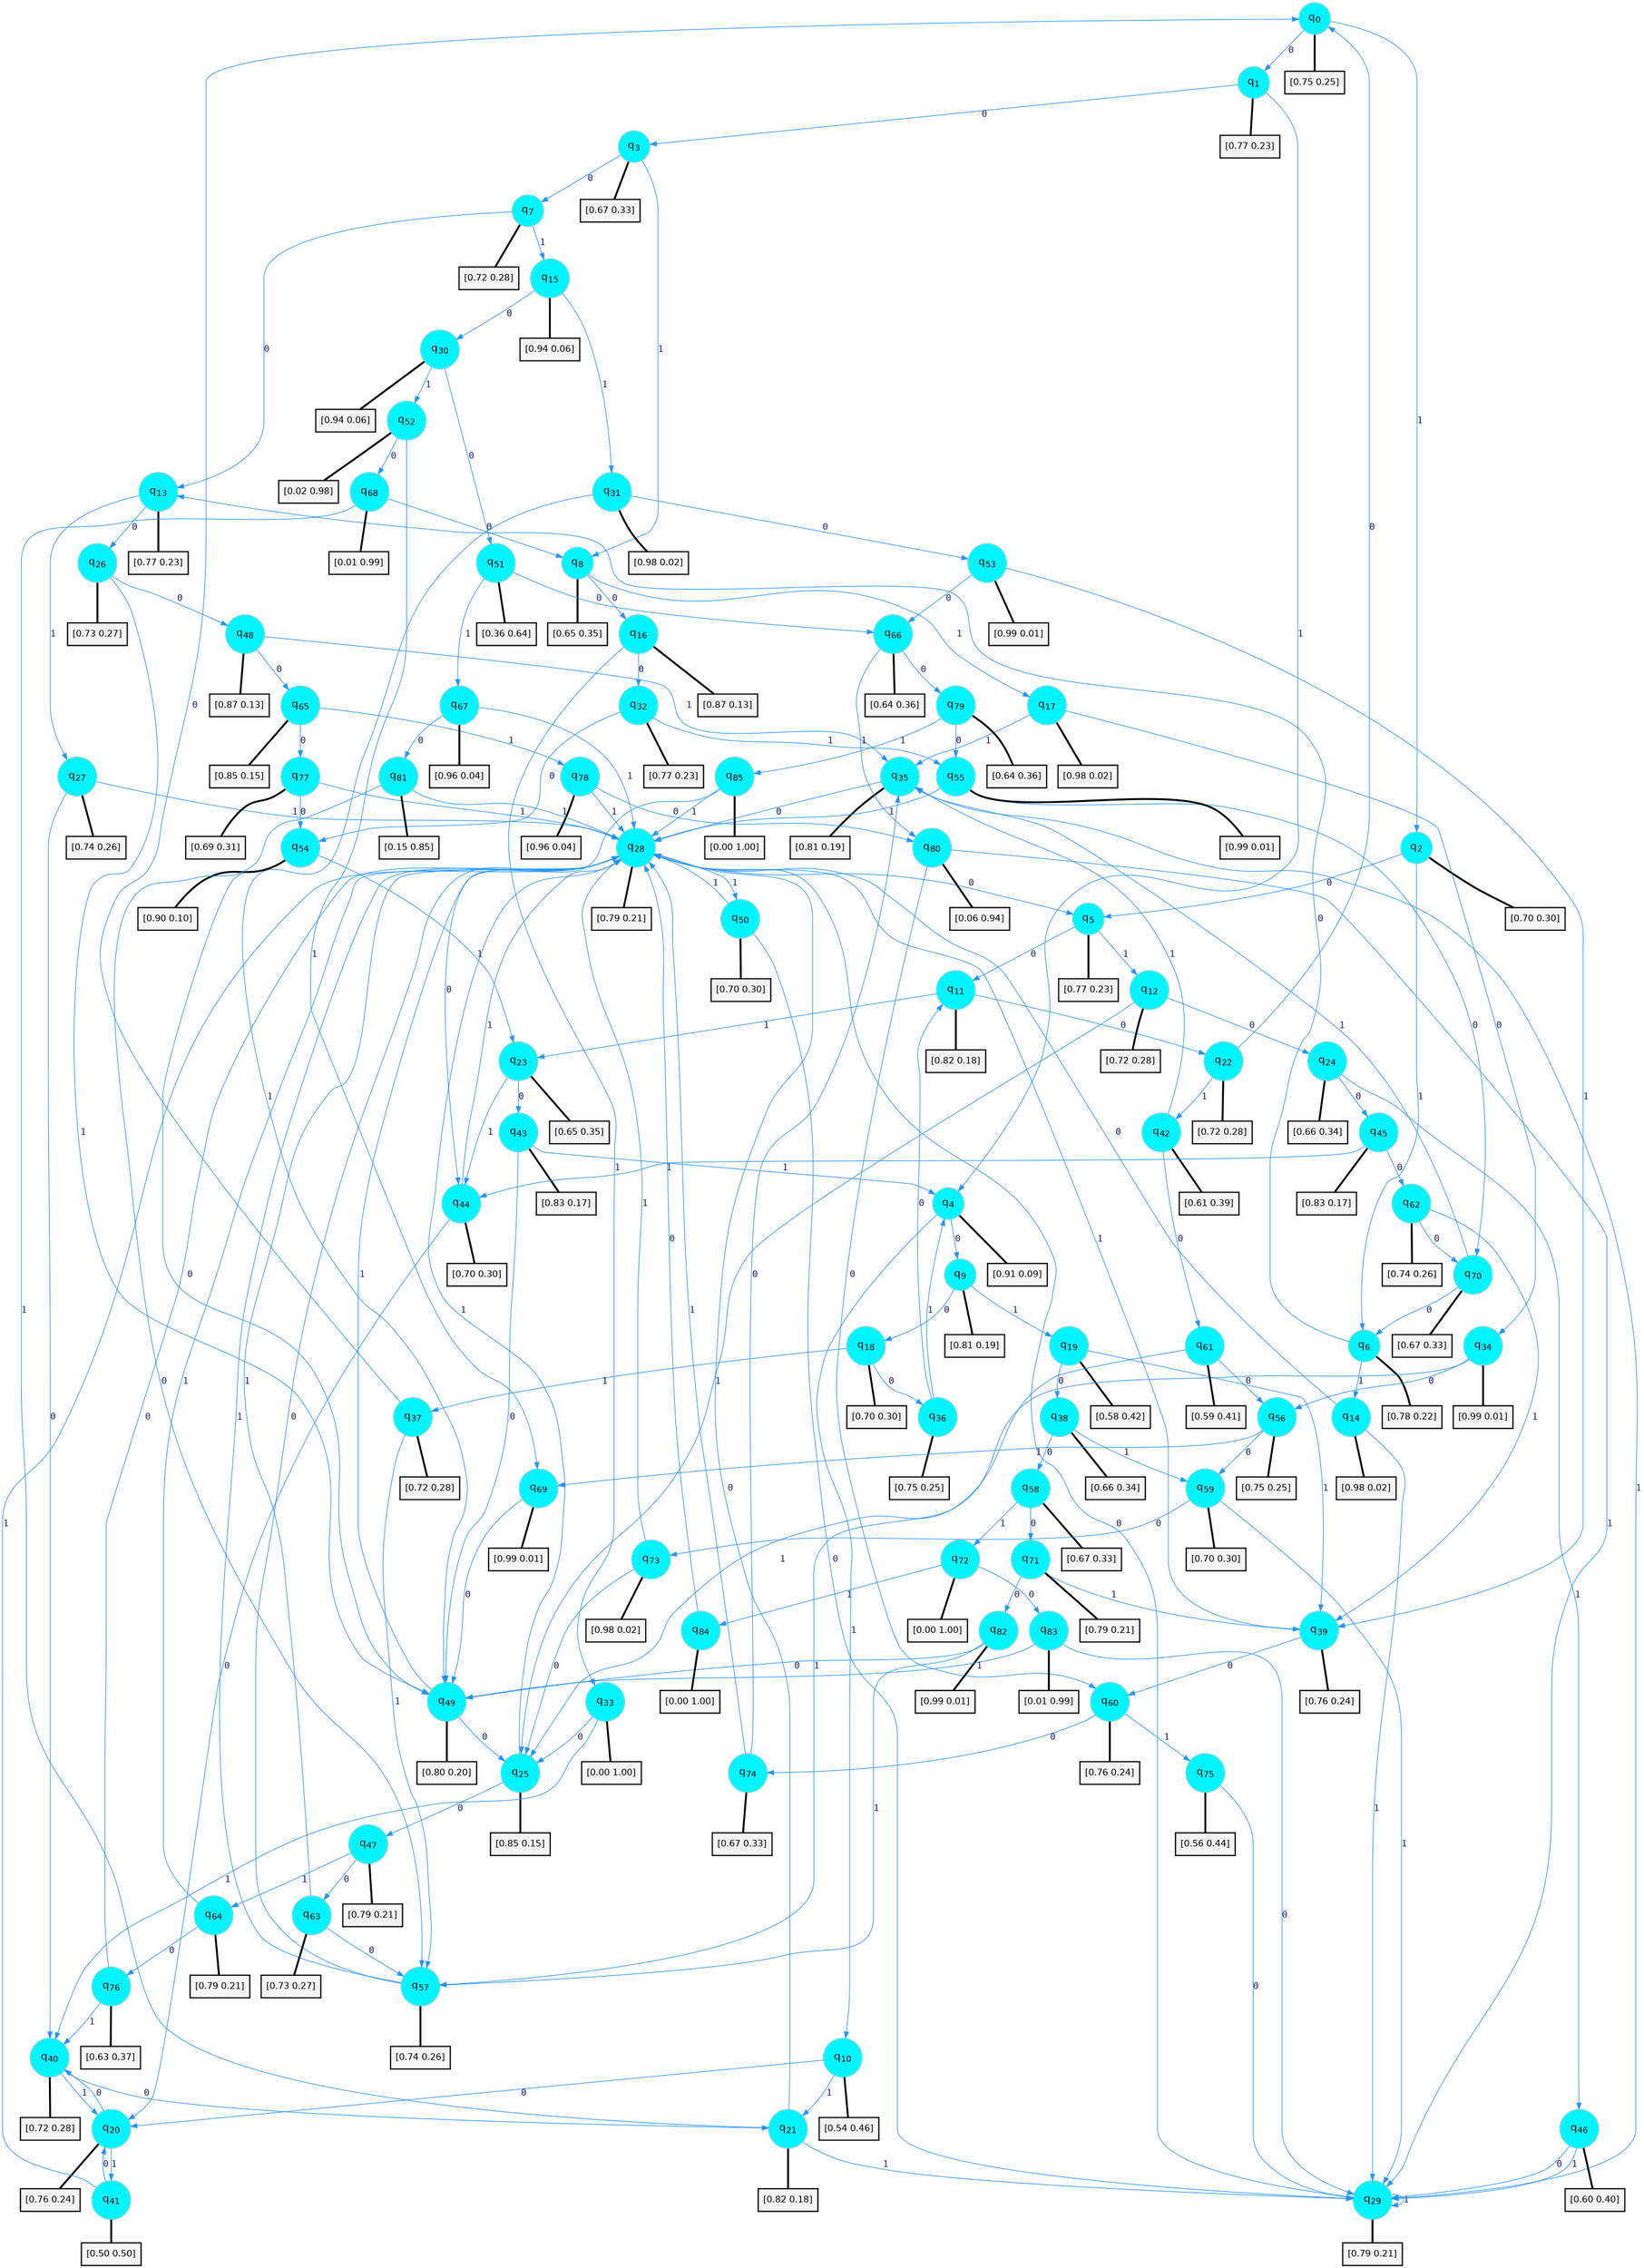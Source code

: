digraph G {
graph [
bgcolor=transparent, dpi=300, rankdir=TD, size="40,25"];
node [
color=gray, fillcolor=turquoise1, fontcolor=black, fontname=Helvetica, fontsize=16, fontweight=bold, shape=circle, style=filled];
edge [
arrowsize=1, color=dodgerblue1, fontcolor=midnightblue, fontname=courier, fontweight=bold, penwidth=1, style=solid, weight=20];
0[label=<q<SUB>0</SUB>>];
1[label=<q<SUB>1</SUB>>];
2[label=<q<SUB>2</SUB>>];
3[label=<q<SUB>3</SUB>>];
4[label=<q<SUB>4</SUB>>];
5[label=<q<SUB>5</SUB>>];
6[label=<q<SUB>6</SUB>>];
7[label=<q<SUB>7</SUB>>];
8[label=<q<SUB>8</SUB>>];
9[label=<q<SUB>9</SUB>>];
10[label=<q<SUB>10</SUB>>];
11[label=<q<SUB>11</SUB>>];
12[label=<q<SUB>12</SUB>>];
13[label=<q<SUB>13</SUB>>];
14[label=<q<SUB>14</SUB>>];
15[label=<q<SUB>15</SUB>>];
16[label=<q<SUB>16</SUB>>];
17[label=<q<SUB>17</SUB>>];
18[label=<q<SUB>18</SUB>>];
19[label=<q<SUB>19</SUB>>];
20[label=<q<SUB>20</SUB>>];
21[label=<q<SUB>21</SUB>>];
22[label=<q<SUB>22</SUB>>];
23[label=<q<SUB>23</SUB>>];
24[label=<q<SUB>24</SUB>>];
25[label=<q<SUB>25</SUB>>];
26[label=<q<SUB>26</SUB>>];
27[label=<q<SUB>27</SUB>>];
28[label=<q<SUB>28</SUB>>];
29[label=<q<SUB>29</SUB>>];
30[label=<q<SUB>30</SUB>>];
31[label=<q<SUB>31</SUB>>];
32[label=<q<SUB>32</SUB>>];
33[label=<q<SUB>33</SUB>>];
34[label=<q<SUB>34</SUB>>];
35[label=<q<SUB>35</SUB>>];
36[label=<q<SUB>36</SUB>>];
37[label=<q<SUB>37</SUB>>];
38[label=<q<SUB>38</SUB>>];
39[label=<q<SUB>39</SUB>>];
40[label=<q<SUB>40</SUB>>];
41[label=<q<SUB>41</SUB>>];
42[label=<q<SUB>42</SUB>>];
43[label=<q<SUB>43</SUB>>];
44[label=<q<SUB>44</SUB>>];
45[label=<q<SUB>45</SUB>>];
46[label=<q<SUB>46</SUB>>];
47[label=<q<SUB>47</SUB>>];
48[label=<q<SUB>48</SUB>>];
49[label=<q<SUB>49</SUB>>];
50[label=<q<SUB>50</SUB>>];
51[label=<q<SUB>51</SUB>>];
52[label=<q<SUB>52</SUB>>];
53[label=<q<SUB>53</SUB>>];
54[label=<q<SUB>54</SUB>>];
55[label=<q<SUB>55</SUB>>];
56[label=<q<SUB>56</SUB>>];
57[label=<q<SUB>57</SUB>>];
58[label=<q<SUB>58</SUB>>];
59[label=<q<SUB>59</SUB>>];
60[label=<q<SUB>60</SUB>>];
61[label=<q<SUB>61</SUB>>];
62[label=<q<SUB>62</SUB>>];
63[label=<q<SUB>63</SUB>>];
64[label=<q<SUB>64</SUB>>];
65[label=<q<SUB>65</SUB>>];
66[label=<q<SUB>66</SUB>>];
67[label=<q<SUB>67</SUB>>];
68[label=<q<SUB>68</SUB>>];
69[label=<q<SUB>69</SUB>>];
70[label=<q<SUB>70</SUB>>];
71[label=<q<SUB>71</SUB>>];
72[label=<q<SUB>72</SUB>>];
73[label=<q<SUB>73</SUB>>];
74[label=<q<SUB>74</SUB>>];
75[label=<q<SUB>75</SUB>>];
76[label=<q<SUB>76</SUB>>];
77[label=<q<SUB>77</SUB>>];
78[label=<q<SUB>78</SUB>>];
79[label=<q<SUB>79</SUB>>];
80[label=<q<SUB>80</SUB>>];
81[label=<q<SUB>81</SUB>>];
82[label=<q<SUB>82</SUB>>];
83[label=<q<SUB>83</SUB>>];
84[label=<q<SUB>84</SUB>>];
85[label=<q<SUB>85</SUB>>];
86[label="[0.75 0.25]", shape=box,fontcolor=black, fontname=Helvetica, fontsize=14, penwidth=2, fillcolor=whitesmoke,color=black];
87[label="[0.77 0.23]", shape=box,fontcolor=black, fontname=Helvetica, fontsize=14, penwidth=2, fillcolor=whitesmoke,color=black];
88[label="[0.70 0.30]", shape=box,fontcolor=black, fontname=Helvetica, fontsize=14, penwidth=2, fillcolor=whitesmoke,color=black];
89[label="[0.67 0.33]", shape=box,fontcolor=black, fontname=Helvetica, fontsize=14, penwidth=2, fillcolor=whitesmoke,color=black];
90[label="[0.91 0.09]", shape=box,fontcolor=black, fontname=Helvetica, fontsize=14, penwidth=2, fillcolor=whitesmoke,color=black];
91[label="[0.77 0.23]", shape=box,fontcolor=black, fontname=Helvetica, fontsize=14, penwidth=2, fillcolor=whitesmoke,color=black];
92[label="[0.78 0.22]", shape=box,fontcolor=black, fontname=Helvetica, fontsize=14, penwidth=2, fillcolor=whitesmoke,color=black];
93[label="[0.72 0.28]", shape=box,fontcolor=black, fontname=Helvetica, fontsize=14, penwidth=2, fillcolor=whitesmoke,color=black];
94[label="[0.65 0.35]", shape=box,fontcolor=black, fontname=Helvetica, fontsize=14, penwidth=2, fillcolor=whitesmoke,color=black];
95[label="[0.81 0.19]", shape=box,fontcolor=black, fontname=Helvetica, fontsize=14, penwidth=2, fillcolor=whitesmoke,color=black];
96[label="[0.54 0.46]", shape=box,fontcolor=black, fontname=Helvetica, fontsize=14, penwidth=2, fillcolor=whitesmoke,color=black];
97[label="[0.82 0.18]", shape=box,fontcolor=black, fontname=Helvetica, fontsize=14, penwidth=2, fillcolor=whitesmoke,color=black];
98[label="[0.72 0.28]", shape=box,fontcolor=black, fontname=Helvetica, fontsize=14, penwidth=2, fillcolor=whitesmoke,color=black];
99[label="[0.77 0.23]", shape=box,fontcolor=black, fontname=Helvetica, fontsize=14, penwidth=2, fillcolor=whitesmoke,color=black];
100[label="[0.98 0.02]", shape=box,fontcolor=black, fontname=Helvetica, fontsize=14, penwidth=2, fillcolor=whitesmoke,color=black];
101[label="[0.94 0.06]", shape=box,fontcolor=black, fontname=Helvetica, fontsize=14, penwidth=2, fillcolor=whitesmoke,color=black];
102[label="[0.87 0.13]", shape=box,fontcolor=black, fontname=Helvetica, fontsize=14, penwidth=2, fillcolor=whitesmoke,color=black];
103[label="[0.98 0.02]", shape=box,fontcolor=black, fontname=Helvetica, fontsize=14, penwidth=2, fillcolor=whitesmoke,color=black];
104[label="[0.70 0.30]", shape=box,fontcolor=black, fontname=Helvetica, fontsize=14, penwidth=2, fillcolor=whitesmoke,color=black];
105[label="[0.58 0.42]", shape=box,fontcolor=black, fontname=Helvetica, fontsize=14, penwidth=2, fillcolor=whitesmoke,color=black];
106[label="[0.76 0.24]", shape=box,fontcolor=black, fontname=Helvetica, fontsize=14, penwidth=2, fillcolor=whitesmoke,color=black];
107[label="[0.82 0.18]", shape=box,fontcolor=black, fontname=Helvetica, fontsize=14, penwidth=2, fillcolor=whitesmoke,color=black];
108[label="[0.72 0.28]", shape=box,fontcolor=black, fontname=Helvetica, fontsize=14, penwidth=2, fillcolor=whitesmoke,color=black];
109[label="[0.65 0.35]", shape=box,fontcolor=black, fontname=Helvetica, fontsize=14, penwidth=2, fillcolor=whitesmoke,color=black];
110[label="[0.66 0.34]", shape=box,fontcolor=black, fontname=Helvetica, fontsize=14, penwidth=2, fillcolor=whitesmoke,color=black];
111[label="[0.85 0.15]", shape=box,fontcolor=black, fontname=Helvetica, fontsize=14, penwidth=2, fillcolor=whitesmoke,color=black];
112[label="[0.73 0.27]", shape=box,fontcolor=black, fontname=Helvetica, fontsize=14, penwidth=2, fillcolor=whitesmoke,color=black];
113[label="[0.74 0.26]", shape=box,fontcolor=black, fontname=Helvetica, fontsize=14, penwidth=2, fillcolor=whitesmoke,color=black];
114[label="[0.79 0.21]", shape=box,fontcolor=black, fontname=Helvetica, fontsize=14, penwidth=2, fillcolor=whitesmoke,color=black];
115[label="[0.79 0.21]", shape=box,fontcolor=black, fontname=Helvetica, fontsize=14, penwidth=2, fillcolor=whitesmoke,color=black];
116[label="[0.94 0.06]", shape=box,fontcolor=black, fontname=Helvetica, fontsize=14, penwidth=2, fillcolor=whitesmoke,color=black];
117[label="[0.98 0.02]", shape=box,fontcolor=black, fontname=Helvetica, fontsize=14, penwidth=2, fillcolor=whitesmoke,color=black];
118[label="[0.77 0.23]", shape=box,fontcolor=black, fontname=Helvetica, fontsize=14, penwidth=2, fillcolor=whitesmoke,color=black];
119[label="[0.00 1.00]", shape=box,fontcolor=black, fontname=Helvetica, fontsize=14, penwidth=2, fillcolor=whitesmoke,color=black];
120[label="[0.99 0.01]", shape=box,fontcolor=black, fontname=Helvetica, fontsize=14, penwidth=2, fillcolor=whitesmoke,color=black];
121[label="[0.81 0.19]", shape=box,fontcolor=black, fontname=Helvetica, fontsize=14, penwidth=2, fillcolor=whitesmoke,color=black];
122[label="[0.75 0.25]", shape=box,fontcolor=black, fontname=Helvetica, fontsize=14, penwidth=2, fillcolor=whitesmoke,color=black];
123[label="[0.72 0.28]", shape=box,fontcolor=black, fontname=Helvetica, fontsize=14, penwidth=2, fillcolor=whitesmoke,color=black];
124[label="[0.66 0.34]", shape=box,fontcolor=black, fontname=Helvetica, fontsize=14, penwidth=2, fillcolor=whitesmoke,color=black];
125[label="[0.76 0.24]", shape=box,fontcolor=black, fontname=Helvetica, fontsize=14, penwidth=2, fillcolor=whitesmoke,color=black];
126[label="[0.72 0.28]", shape=box,fontcolor=black, fontname=Helvetica, fontsize=14, penwidth=2, fillcolor=whitesmoke,color=black];
127[label="[0.50 0.50]", shape=box,fontcolor=black, fontname=Helvetica, fontsize=14, penwidth=2, fillcolor=whitesmoke,color=black];
128[label="[0.61 0.39]", shape=box,fontcolor=black, fontname=Helvetica, fontsize=14, penwidth=2, fillcolor=whitesmoke,color=black];
129[label="[0.83 0.17]", shape=box,fontcolor=black, fontname=Helvetica, fontsize=14, penwidth=2, fillcolor=whitesmoke,color=black];
130[label="[0.70 0.30]", shape=box,fontcolor=black, fontname=Helvetica, fontsize=14, penwidth=2, fillcolor=whitesmoke,color=black];
131[label="[0.83 0.17]", shape=box,fontcolor=black, fontname=Helvetica, fontsize=14, penwidth=2, fillcolor=whitesmoke,color=black];
132[label="[0.60 0.40]", shape=box,fontcolor=black, fontname=Helvetica, fontsize=14, penwidth=2, fillcolor=whitesmoke,color=black];
133[label="[0.79 0.21]", shape=box,fontcolor=black, fontname=Helvetica, fontsize=14, penwidth=2, fillcolor=whitesmoke,color=black];
134[label="[0.87 0.13]", shape=box,fontcolor=black, fontname=Helvetica, fontsize=14, penwidth=2, fillcolor=whitesmoke,color=black];
135[label="[0.80 0.20]", shape=box,fontcolor=black, fontname=Helvetica, fontsize=14, penwidth=2, fillcolor=whitesmoke,color=black];
136[label="[0.70 0.30]", shape=box,fontcolor=black, fontname=Helvetica, fontsize=14, penwidth=2, fillcolor=whitesmoke,color=black];
137[label="[0.36 0.64]", shape=box,fontcolor=black, fontname=Helvetica, fontsize=14, penwidth=2, fillcolor=whitesmoke,color=black];
138[label="[0.02 0.98]", shape=box,fontcolor=black, fontname=Helvetica, fontsize=14, penwidth=2, fillcolor=whitesmoke,color=black];
139[label="[0.99 0.01]", shape=box,fontcolor=black, fontname=Helvetica, fontsize=14, penwidth=2, fillcolor=whitesmoke,color=black];
140[label="[0.90 0.10]", shape=box,fontcolor=black, fontname=Helvetica, fontsize=14, penwidth=2, fillcolor=whitesmoke,color=black];
141[label="[0.99 0.01]", shape=box,fontcolor=black, fontname=Helvetica, fontsize=14, penwidth=2, fillcolor=whitesmoke,color=black];
142[label="[0.75 0.25]", shape=box,fontcolor=black, fontname=Helvetica, fontsize=14, penwidth=2, fillcolor=whitesmoke,color=black];
143[label="[0.74 0.26]", shape=box,fontcolor=black, fontname=Helvetica, fontsize=14, penwidth=2, fillcolor=whitesmoke,color=black];
144[label="[0.67 0.33]", shape=box,fontcolor=black, fontname=Helvetica, fontsize=14, penwidth=2, fillcolor=whitesmoke,color=black];
145[label="[0.70 0.30]", shape=box,fontcolor=black, fontname=Helvetica, fontsize=14, penwidth=2, fillcolor=whitesmoke,color=black];
146[label="[0.76 0.24]", shape=box,fontcolor=black, fontname=Helvetica, fontsize=14, penwidth=2, fillcolor=whitesmoke,color=black];
147[label="[0.59 0.41]", shape=box,fontcolor=black, fontname=Helvetica, fontsize=14, penwidth=2, fillcolor=whitesmoke,color=black];
148[label="[0.74 0.26]", shape=box,fontcolor=black, fontname=Helvetica, fontsize=14, penwidth=2, fillcolor=whitesmoke,color=black];
149[label="[0.73 0.27]", shape=box,fontcolor=black, fontname=Helvetica, fontsize=14, penwidth=2, fillcolor=whitesmoke,color=black];
150[label="[0.79 0.21]", shape=box,fontcolor=black, fontname=Helvetica, fontsize=14, penwidth=2, fillcolor=whitesmoke,color=black];
151[label="[0.85 0.15]", shape=box,fontcolor=black, fontname=Helvetica, fontsize=14, penwidth=2, fillcolor=whitesmoke,color=black];
152[label="[0.64 0.36]", shape=box,fontcolor=black, fontname=Helvetica, fontsize=14, penwidth=2, fillcolor=whitesmoke,color=black];
153[label="[0.96 0.04]", shape=box,fontcolor=black, fontname=Helvetica, fontsize=14, penwidth=2, fillcolor=whitesmoke,color=black];
154[label="[0.01 0.99]", shape=box,fontcolor=black, fontname=Helvetica, fontsize=14, penwidth=2, fillcolor=whitesmoke,color=black];
155[label="[0.99 0.01]", shape=box,fontcolor=black, fontname=Helvetica, fontsize=14, penwidth=2, fillcolor=whitesmoke,color=black];
156[label="[0.67 0.33]", shape=box,fontcolor=black, fontname=Helvetica, fontsize=14, penwidth=2, fillcolor=whitesmoke,color=black];
157[label="[0.79 0.21]", shape=box,fontcolor=black, fontname=Helvetica, fontsize=14, penwidth=2, fillcolor=whitesmoke,color=black];
158[label="[0.00 1.00]", shape=box,fontcolor=black, fontname=Helvetica, fontsize=14, penwidth=2, fillcolor=whitesmoke,color=black];
159[label="[0.98 0.02]", shape=box,fontcolor=black, fontname=Helvetica, fontsize=14, penwidth=2, fillcolor=whitesmoke,color=black];
160[label="[0.67 0.33]", shape=box,fontcolor=black, fontname=Helvetica, fontsize=14, penwidth=2, fillcolor=whitesmoke,color=black];
161[label="[0.56 0.44]", shape=box,fontcolor=black, fontname=Helvetica, fontsize=14, penwidth=2, fillcolor=whitesmoke,color=black];
162[label="[0.63 0.37]", shape=box,fontcolor=black, fontname=Helvetica, fontsize=14, penwidth=2, fillcolor=whitesmoke,color=black];
163[label="[0.69 0.31]", shape=box,fontcolor=black, fontname=Helvetica, fontsize=14, penwidth=2, fillcolor=whitesmoke,color=black];
164[label="[0.96 0.04]", shape=box,fontcolor=black, fontname=Helvetica, fontsize=14, penwidth=2, fillcolor=whitesmoke,color=black];
165[label="[0.64 0.36]", shape=box,fontcolor=black, fontname=Helvetica, fontsize=14, penwidth=2, fillcolor=whitesmoke,color=black];
166[label="[0.06 0.94]", shape=box,fontcolor=black, fontname=Helvetica, fontsize=14, penwidth=2, fillcolor=whitesmoke,color=black];
167[label="[0.15 0.85]", shape=box,fontcolor=black, fontname=Helvetica, fontsize=14, penwidth=2, fillcolor=whitesmoke,color=black];
168[label="[0.99 0.01]", shape=box,fontcolor=black, fontname=Helvetica, fontsize=14, penwidth=2, fillcolor=whitesmoke,color=black];
169[label="[0.01 0.99]", shape=box,fontcolor=black, fontname=Helvetica, fontsize=14, penwidth=2, fillcolor=whitesmoke,color=black];
170[label="[0.00 1.00]", shape=box,fontcolor=black, fontname=Helvetica, fontsize=14, penwidth=2, fillcolor=whitesmoke,color=black];
171[label="[0.00 1.00]", shape=box,fontcolor=black, fontname=Helvetica, fontsize=14, penwidth=2, fillcolor=whitesmoke,color=black];
0->1 [label=0];
0->2 [label=1];
0->86 [arrowhead=none, penwidth=3,color=black];
1->3 [label=0];
1->4 [label=1];
1->87 [arrowhead=none, penwidth=3,color=black];
2->5 [label=0];
2->6 [label=1];
2->88 [arrowhead=none, penwidth=3,color=black];
3->7 [label=0];
3->8 [label=1];
3->89 [arrowhead=none, penwidth=3,color=black];
4->9 [label=0];
4->10 [label=1];
4->90 [arrowhead=none, penwidth=3,color=black];
5->11 [label=0];
5->12 [label=1];
5->91 [arrowhead=none, penwidth=3,color=black];
6->13 [label=0];
6->14 [label=1];
6->92 [arrowhead=none, penwidth=3,color=black];
7->13 [label=0];
7->15 [label=1];
7->93 [arrowhead=none, penwidth=3,color=black];
8->16 [label=0];
8->17 [label=1];
8->94 [arrowhead=none, penwidth=3,color=black];
9->18 [label=0];
9->19 [label=1];
9->95 [arrowhead=none, penwidth=3,color=black];
10->20 [label=0];
10->21 [label=1];
10->96 [arrowhead=none, penwidth=3,color=black];
11->22 [label=0];
11->23 [label=1];
11->97 [arrowhead=none, penwidth=3,color=black];
12->24 [label=0];
12->25 [label=1];
12->98 [arrowhead=none, penwidth=3,color=black];
13->26 [label=0];
13->27 [label=1];
13->99 [arrowhead=none, penwidth=3,color=black];
14->28 [label=0];
14->29 [label=1];
14->100 [arrowhead=none, penwidth=3,color=black];
15->30 [label=0];
15->31 [label=1];
15->101 [arrowhead=none, penwidth=3,color=black];
16->32 [label=0];
16->33 [label=1];
16->102 [arrowhead=none, penwidth=3,color=black];
17->34 [label=0];
17->35 [label=1];
17->103 [arrowhead=none, penwidth=3,color=black];
18->36 [label=0];
18->37 [label=1];
18->104 [arrowhead=none, penwidth=3,color=black];
19->38 [label=0];
19->39 [label=1];
19->105 [arrowhead=none, penwidth=3,color=black];
20->40 [label=0];
20->41 [label=1];
20->106 [arrowhead=none, penwidth=3,color=black];
21->28 [label=0];
21->29 [label=1];
21->107 [arrowhead=none, penwidth=3,color=black];
22->0 [label=0];
22->42 [label=1];
22->108 [arrowhead=none, penwidth=3,color=black];
23->43 [label=0];
23->44 [label=1];
23->109 [arrowhead=none, penwidth=3,color=black];
24->45 [label=0];
24->46 [label=1];
24->110 [arrowhead=none, penwidth=3,color=black];
25->47 [label=0];
25->28 [label=1];
25->111 [arrowhead=none, penwidth=3,color=black];
26->48 [label=0];
26->49 [label=1];
26->112 [arrowhead=none, penwidth=3,color=black];
27->40 [label=0];
27->28 [label=1];
27->113 [arrowhead=none, penwidth=3,color=black];
28->5 [label=0];
28->50 [label=1];
28->114 [arrowhead=none, penwidth=3,color=black];
29->28 [label=0];
29->29 [label=1];
29->115 [arrowhead=none, penwidth=3,color=black];
30->51 [label=0];
30->52 [label=1];
30->116 [arrowhead=none, penwidth=3,color=black];
31->53 [label=0];
31->49 [label=1];
31->117 [arrowhead=none, penwidth=3,color=black];
32->54 [label=0];
32->55 [label=1];
32->118 [arrowhead=none, penwidth=3,color=black];
33->25 [label=0];
33->40 [label=1];
33->119 [arrowhead=none, penwidth=3,color=black];
34->56 [label=0];
34->25 [label=1];
34->120 [arrowhead=none, penwidth=3,color=black];
35->28 [label=0];
35->29 [label=1];
35->121 [arrowhead=none, penwidth=3,color=black];
36->11 [label=0];
36->4 [label=1];
36->122 [arrowhead=none, penwidth=3,color=black];
37->0 [label=0];
37->57 [label=1];
37->123 [arrowhead=none, penwidth=3,color=black];
38->58 [label=0];
38->59 [label=1];
38->124 [arrowhead=none, penwidth=3,color=black];
39->60 [label=0];
39->28 [label=1];
39->125 [arrowhead=none, penwidth=3,color=black];
40->21 [label=0];
40->20 [label=1];
40->126 [arrowhead=none, penwidth=3,color=black];
41->20 [label=0];
41->28 [label=1];
41->127 [arrowhead=none, penwidth=3,color=black];
42->61 [label=0];
42->35 [label=1];
42->128 [arrowhead=none, penwidth=3,color=black];
43->49 [label=0];
43->4 [label=1];
43->129 [arrowhead=none, penwidth=3,color=black];
44->20 [label=0];
44->28 [label=1];
44->130 [arrowhead=none, penwidth=3,color=black];
45->62 [label=0];
45->44 [label=1];
45->131 [arrowhead=none, penwidth=3,color=black];
46->29 [label=0];
46->29 [label=1];
46->132 [arrowhead=none, penwidth=3,color=black];
47->63 [label=0];
47->64 [label=1];
47->133 [arrowhead=none, penwidth=3,color=black];
48->65 [label=0];
48->35 [label=1];
48->134 [arrowhead=none, penwidth=3,color=black];
49->25 [label=0];
49->28 [label=1];
49->135 [arrowhead=none, penwidth=3,color=black];
50->29 [label=0];
50->28 [label=1];
50->136 [arrowhead=none, penwidth=3,color=black];
51->66 [label=0];
51->67 [label=1];
51->137 [arrowhead=none, penwidth=3,color=black];
52->68 [label=0];
52->69 [label=1];
52->138 [arrowhead=none, penwidth=3,color=black];
53->66 [label=0];
53->39 [label=1];
53->139 [arrowhead=none, penwidth=3,color=black];
54->49 [label=0];
54->23 [label=1];
54->140 [arrowhead=none, penwidth=3,color=black];
55->70 [label=0];
55->28 [label=1];
55->141 [arrowhead=none, penwidth=3,color=black];
56->59 [label=0];
56->69 [label=1];
56->142 [arrowhead=none, penwidth=3,color=black];
57->28 [label=0];
57->28 [label=1];
57->143 [arrowhead=none, penwidth=3,color=black];
58->71 [label=0];
58->72 [label=1];
58->144 [arrowhead=none, penwidth=3,color=black];
59->73 [label=0];
59->29 [label=1];
59->145 [arrowhead=none, penwidth=3,color=black];
60->74 [label=0];
60->75 [label=1];
60->146 [arrowhead=none, penwidth=3,color=black];
61->56 [label=0];
61->57 [label=1];
61->147 [arrowhead=none, penwidth=3,color=black];
62->70 [label=0];
62->39 [label=1];
62->148 [arrowhead=none, penwidth=3,color=black];
63->57 [label=0];
63->28 [label=1];
63->149 [arrowhead=none, penwidth=3,color=black];
64->76 [label=0];
64->28 [label=1];
64->150 [arrowhead=none, penwidth=3,color=black];
65->77 [label=0];
65->78 [label=1];
65->151 [arrowhead=none, penwidth=3,color=black];
66->79 [label=0];
66->80 [label=1];
66->152 [arrowhead=none, penwidth=3,color=black];
67->81 [label=0];
67->28 [label=1];
67->153 [arrowhead=none, penwidth=3,color=black];
68->8 [label=0];
68->21 [label=1];
68->154 [arrowhead=none, penwidth=3,color=black];
69->49 [label=0];
69->155 [arrowhead=none, penwidth=3,color=black];
70->6 [label=0];
70->35 [label=1];
70->156 [arrowhead=none, penwidth=3,color=black];
71->82 [label=0];
71->39 [label=1];
71->157 [arrowhead=none, penwidth=3,color=black];
72->83 [label=0];
72->84 [label=1];
72->158 [arrowhead=none, penwidth=3,color=black];
73->25 [label=0];
73->28 [label=1];
73->159 [arrowhead=none, penwidth=3,color=black];
74->35 [label=0];
74->28 [label=1];
74->160 [arrowhead=none, penwidth=3,color=black];
75->29 [label=0];
75->161 [arrowhead=none, penwidth=3,color=black];
76->28 [label=0];
76->40 [label=1];
76->162 [arrowhead=none, penwidth=3,color=black];
77->54 [label=0];
77->28 [label=1];
77->163 [arrowhead=none, penwidth=3,color=black];
78->80 [label=0];
78->28 [label=1];
78->164 [arrowhead=none, penwidth=3,color=black];
79->55 [label=0];
79->85 [label=1];
79->165 [arrowhead=none, penwidth=3,color=black];
80->60 [label=0];
80->29 [label=1];
80->166 [arrowhead=none, penwidth=3,color=black];
81->57 [label=0];
81->28 [label=1];
81->167 [arrowhead=none, penwidth=3,color=black];
82->49 [label=0];
82->57 [label=1];
82->168 [arrowhead=none, penwidth=3,color=black];
83->29 [label=0];
83->49 [label=1];
83->169 [arrowhead=none, penwidth=3,color=black];
84->28 [label=0];
84->170 [arrowhead=none, penwidth=3,color=black];
85->44 [label=0];
85->28 [label=1];
85->171 [arrowhead=none, penwidth=3,color=black];
}
